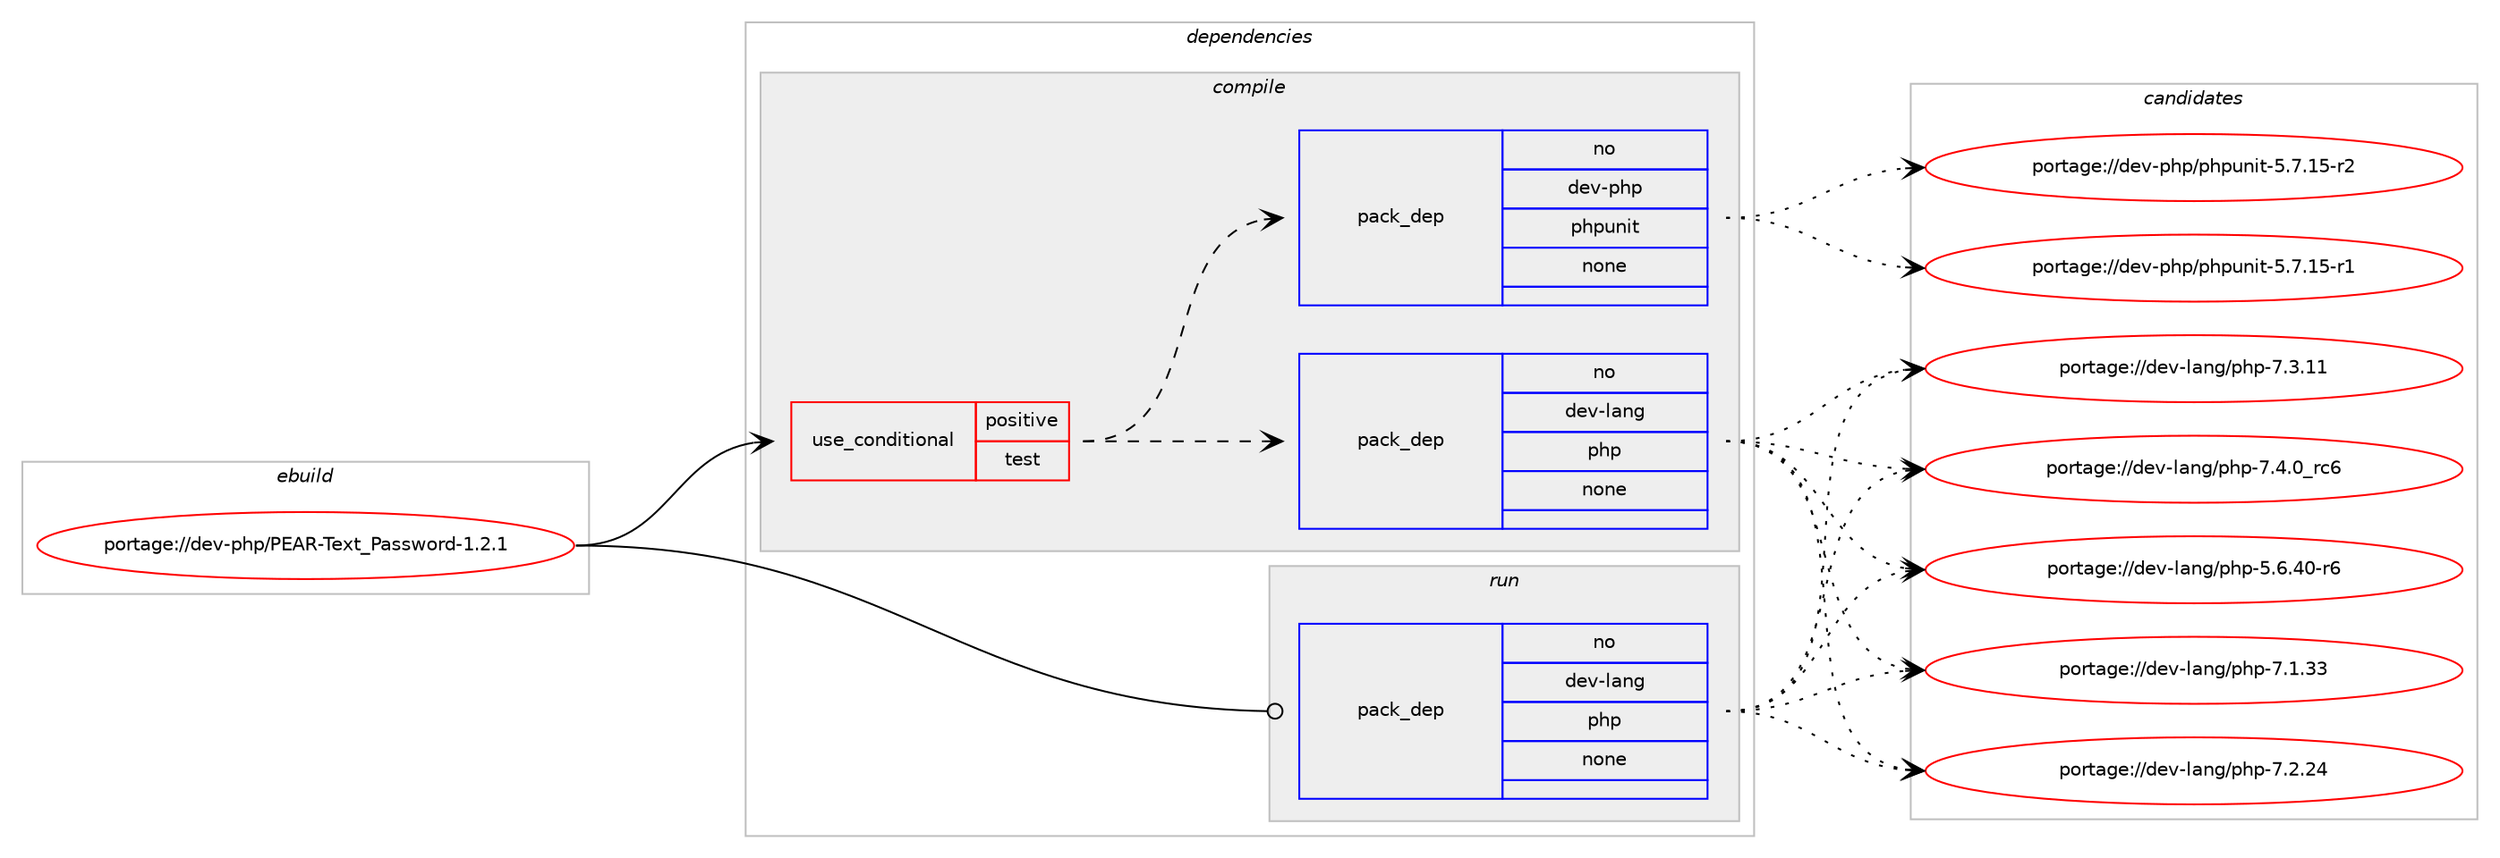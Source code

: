digraph prolog {

# *************
# Graph options
# *************

newrank=true;
concentrate=true;
compound=true;
graph [rankdir=LR,fontname=Helvetica,fontsize=10,ranksep=1.5];#, ranksep=2.5, nodesep=0.2];
edge  [arrowhead=vee];
node  [fontname=Helvetica,fontsize=10];

# **********
# The ebuild
# **********

subgraph cluster_leftcol {
color=gray;
rank=same;
label=<<i>ebuild</i>>;
id [label="portage://dev-php/PEAR-Text_Password-1.2.1", color=red, width=4, href="../dev-php/PEAR-Text_Password-1.2.1.svg"];
}

# ****************
# The dependencies
# ****************

subgraph cluster_midcol {
color=gray;
label=<<i>dependencies</i>>;
subgraph cluster_compile {
fillcolor="#eeeeee";
style=filled;
label=<<i>compile</i>>;
subgraph cond24004 {
dependency124289 [label=<<TABLE BORDER="0" CELLBORDER="1" CELLSPACING="0" CELLPADDING="4"><TR><TD ROWSPAN="3" CELLPADDING="10">use_conditional</TD></TR><TR><TD>positive</TD></TR><TR><TD>test</TD></TR></TABLE>>, shape=none, color=red];
subgraph pack97086 {
dependency124290 [label=<<TABLE BORDER="0" CELLBORDER="1" CELLSPACING="0" CELLPADDING="4" WIDTH="220"><TR><TD ROWSPAN="6" CELLPADDING="30">pack_dep</TD></TR><TR><TD WIDTH="110">no</TD></TR><TR><TD>dev-lang</TD></TR><TR><TD>php</TD></TR><TR><TD>none</TD></TR><TR><TD></TD></TR></TABLE>>, shape=none, color=blue];
}
dependency124289:e -> dependency124290:w [weight=20,style="dashed",arrowhead="vee"];
subgraph pack97087 {
dependency124291 [label=<<TABLE BORDER="0" CELLBORDER="1" CELLSPACING="0" CELLPADDING="4" WIDTH="220"><TR><TD ROWSPAN="6" CELLPADDING="30">pack_dep</TD></TR><TR><TD WIDTH="110">no</TD></TR><TR><TD>dev-php</TD></TR><TR><TD>phpunit</TD></TR><TR><TD>none</TD></TR><TR><TD></TD></TR></TABLE>>, shape=none, color=blue];
}
dependency124289:e -> dependency124291:w [weight=20,style="dashed",arrowhead="vee"];
}
id:e -> dependency124289:w [weight=20,style="solid",arrowhead="vee"];
}
subgraph cluster_compileandrun {
fillcolor="#eeeeee";
style=filled;
label=<<i>compile and run</i>>;
}
subgraph cluster_run {
fillcolor="#eeeeee";
style=filled;
label=<<i>run</i>>;
subgraph pack97088 {
dependency124292 [label=<<TABLE BORDER="0" CELLBORDER="1" CELLSPACING="0" CELLPADDING="4" WIDTH="220"><TR><TD ROWSPAN="6" CELLPADDING="30">pack_dep</TD></TR><TR><TD WIDTH="110">no</TD></TR><TR><TD>dev-lang</TD></TR><TR><TD>php</TD></TR><TR><TD>none</TD></TR><TR><TD></TD></TR></TABLE>>, shape=none, color=blue];
}
id:e -> dependency124292:w [weight=20,style="solid",arrowhead="odot"];
}
}

# **************
# The candidates
# **************

subgraph cluster_choices {
rank=same;
color=gray;
label=<<i>candidates</i>>;

subgraph choice97086 {
color=black;
nodesep=1;
choiceportage100101118451089711010347112104112455346544652484511454 [label="portage://dev-lang/php-5.6.40-r6", color=red, width=4,href="../dev-lang/php-5.6.40-r6.svg"];
choiceportage10010111845108971101034711210411245554649465151 [label="portage://dev-lang/php-7.1.33", color=red, width=4,href="../dev-lang/php-7.1.33.svg"];
choiceportage10010111845108971101034711210411245554650465052 [label="portage://dev-lang/php-7.2.24", color=red, width=4,href="../dev-lang/php-7.2.24.svg"];
choiceportage10010111845108971101034711210411245554651464949 [label="portage://dev-lang/php-7.3.11", color=red, width=4,href="../dev-lang/php-7.3.11.svg"];
choiceportage100101118451089711010347112104112455546524648951149954 [label="portage://dev-lang/php-7.4.0_rc6", color=red, width=4,href="../dev-lang/php-7.4.0_rc6.svg"];
dependency124290:e -> choiceportage100101118451089711010347112104112455346544652484511454:w [style=dotted,weight="100"];
dependency124290:e -> choiceportage10010111845108971101034711210411245554649465151:w [style=dotted,weight="100"];
dependency124290:e -> choiceportage10010111845108971101034711210411245554650465052:w [style=dotted,weight="100"];
dependency124290:e -> choiceportage10010111845108971101034711210411245554651464949:w [style=dotted,weight="100"];
dependency124290:e -> choiceportage100101118451089711010347112104112455546524648951149954:w [style=dotted,weight="100"];
}
subgraph choice97087 {
color=black;
nodesep=1;
choiceportage1001011184511210411247112104112117110105116455346554649534511449 [label="portage://dev-php/phpunit-5.7.15-r1", color=red, width=4,href="../dev-php/phpunit-5.7.15-r1.svg"];
choiceportage1001011184511210411247112104112117110105116455346554649534511450 [label="portage://dev-php/phpunit-5.7.15-r2", color=red, width=4,href="../dev-php/phpunit-5.7.15-r2.svg"];
dependency124291:e -> choiceportage1001011184511210411247112104112117110105116455346554649534511449:w [style=dotted,weight="100"];
dependency124291:e -> choiceportage1001011184511210411247112104112117110105116455346554649534511450:w [style=dotted,weight="100"];
}
subgraph choice97088 {
color=black;
nodesep=1;
choiceportage100101118451089711010347112104112455346544652484511454 [label="portage://dev-lang/php-5.6.40-r6", color=red, width=4,href="../dev-lang/php-5.6.40-r6.svg"];
choiceportage10010111845108971101034711210411245554649465151 [label="portage://dev-lang/php-7.1.33", color=red, width=4,href="../dev-lang/php-7.1.33.svg"];
choiceportage10010111845108971101034711210411245554650465052 [label="portage://dev-lang/php-7.2.24", color=red, width=4,href="../dev-lang/php-7.2.24.svg"];
choiceportage10010111845108971101034711210411245554651464949 [label="portage://dev-lang/php-7.3.11", color=red, width=4,href="../dev-lang/php-7.3.11.svg"];
choiceportage100101118451089711010347112104112455546524648951149954 [label="portage://dev-lang/php-7.4.0_rc6", color=red, width=4,href="../dev-lang/php-7.4.0_rc6.svg"];
dependency124292:e -> choiceportage100101118451089711010347112104112455346544652484511454:w [style=dotted,weight="100"];
dependency124292:e -> choiceportage10010111845108971101034711210411245554649465151:w [style=dotted,weight="100"];
dependency124292:e -> choiceportage10010111845108971101034711210411245554650465052:w [style=dotted,weight="100"];
dependency124292:e -> choiceportage10010111845108971101034711210411245554651464949:w [style=dotted,weight="100"];
dependency124292:e -> choiceportage100101118451089711010347112104112455546524648951149954:w [style=dotted,weight="100"];
}
}

}
